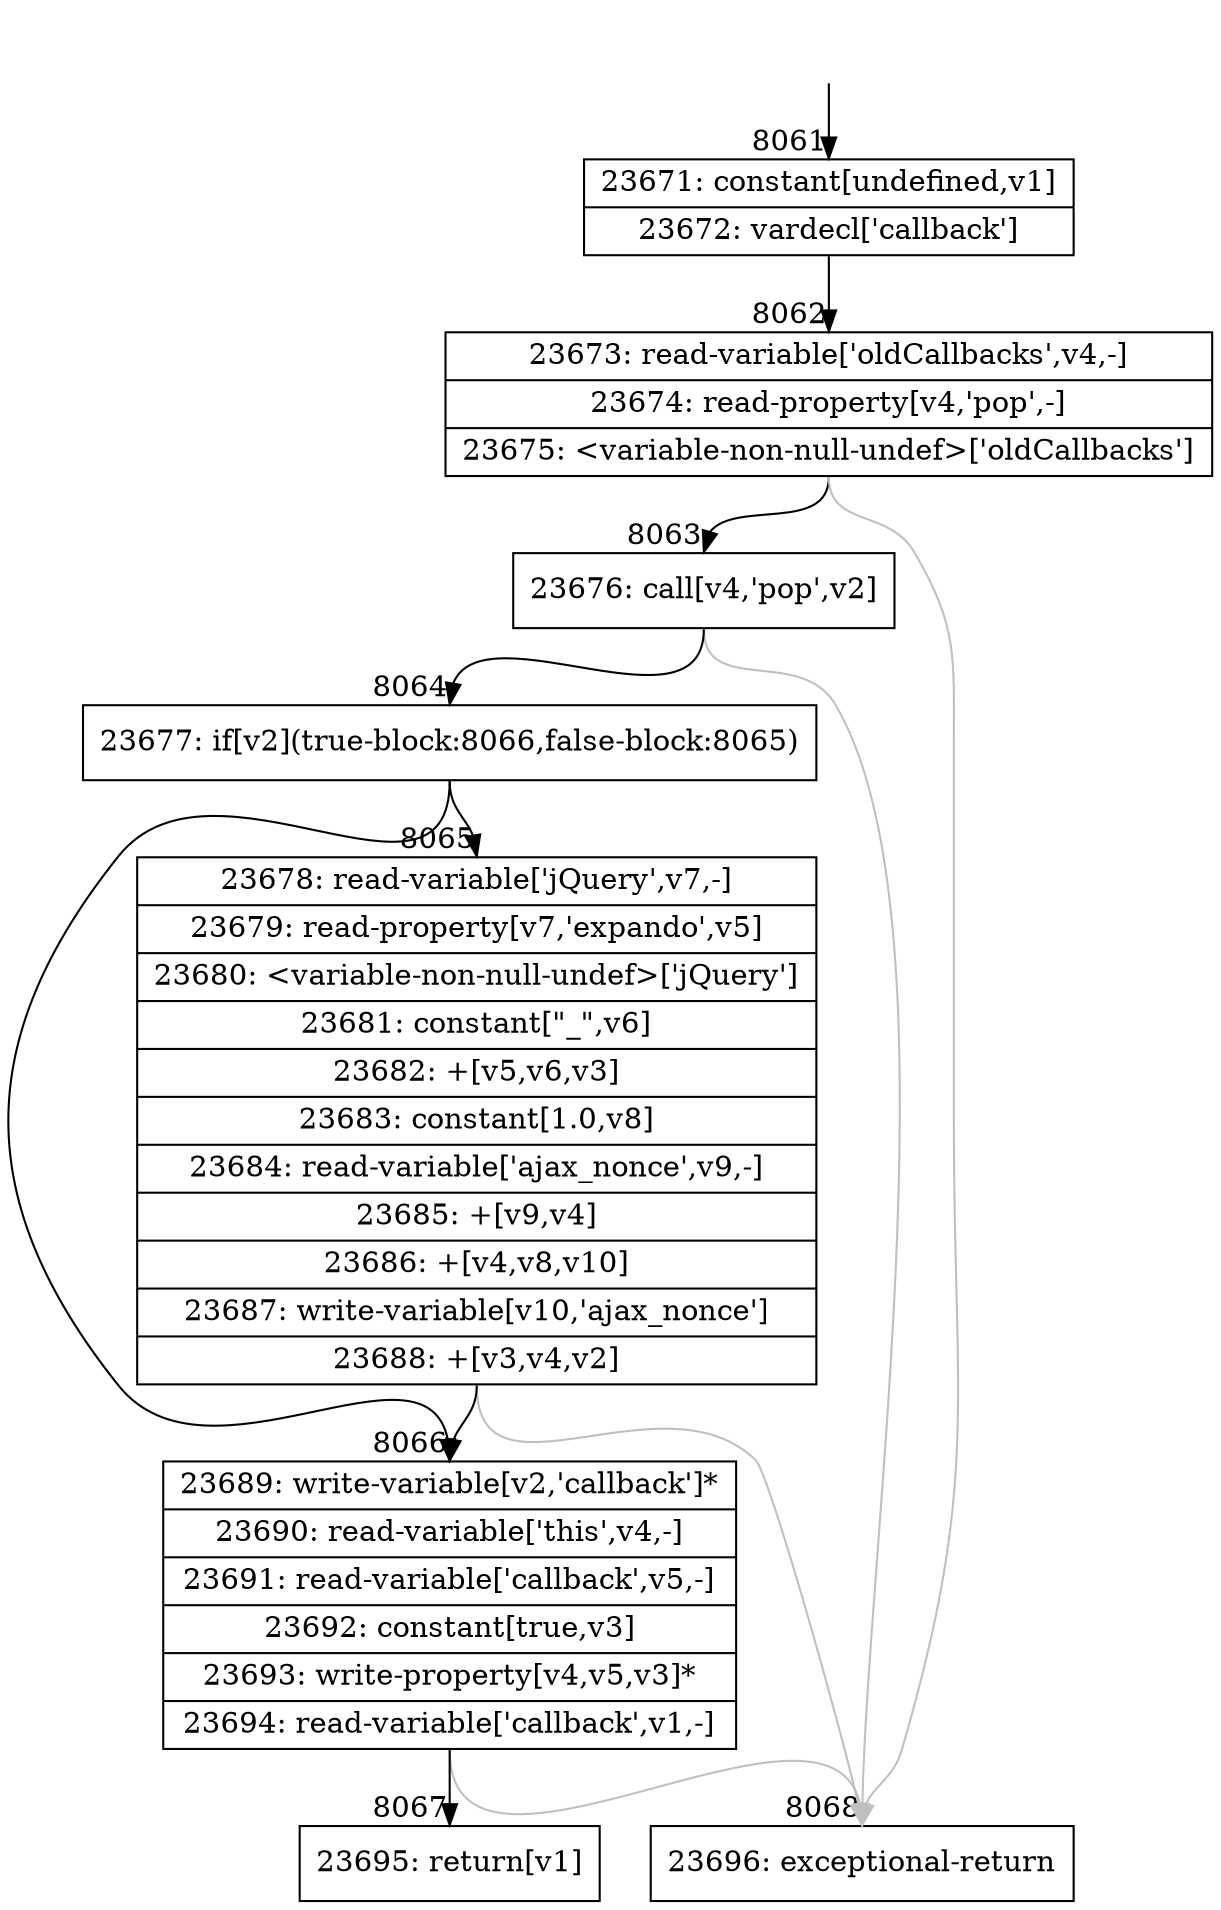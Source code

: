 digraph {
rankdir="TD"
BB_entry501[shape=none,label=""];
BB_entry501 -> BB8061 [tailport=s, headport=n, headlabel="    8061"]
BB8061 [shape=record label="{23671: constant[undefined,v1]|23672: vardecl['callback']}" ] 
BB8061 -> BB8062 [tailport=s, headport=n, headlabel="      8062"]
BB8062 [shape=record label="{23673: read-variable['oldCallbacks',v4,-]|23674: read-property[v4,'pop',-]|23675: \<variable-non-null-undef\>['oldCallbacks']}" ] 
BB8062 -> BB8063 [tailport=s, headport=n, headlabel="      8063"]
BB8062 -> BB8068 [tailport=s, headport=n, color=gray, headlabel="      8068"]
BB8063 [shape=record label="{23676: call[v4,'pop',v2]}" ] 
BB8063 -> BB8064 [tailport=s, headport=n, headlabel="      8064"]
BB8063 -> BB8068 [tailport=s, headport=n, color=gray]
BB8064 [shape=record label="{23677: if[v2](true-block:8066,false-block:8065)}" ] 
BB8064 -> BB8066 [tailport=s, headport=n, headlabel="      8066"]
BB8064 -> BB8065 [tailport=s, headport=n, headlabel="      8065"]
BB8065 [shape=record label="{23678: read-variable['jQuery',v7,-]|23679: read-property[v7,'expando',v5]|23680: \<variable-non-null-undef\>['jQuery']|23681: constant[\"_\",v6]|23682: +[v5,v6,v3]|23683: constant[1.0,v8]|23684: read-variable['ajax_nonce',v9,-]|23685: +[v9,v4]|23686: +[v4,v8,v10]|23687: write-variable[v10,'ajax_nonce']|23688: +[v3,v4,v2]}" ] 
BB8065 -> BB8066 [tailport=s, headport=n]
BB8065 -> BB8068 [tailport=s, headport=n, color=gray]
BB8066 [shape=record label="{23689: write-variable[v2,'callback']*|23690: read-variable['this',v4,-]|23691: read-variable['callback',v5,-]|23692: constant[true,v3]|23693: write-property[v4,v5,v3]*|23694: read-variable['callback',v1,-]}" ] 
BB8066 -> BB8067 [tailport=s, headport=n, headlabel="      8067"]
BB8066 -> BB8068 [tailport=s, headport=n, color=gray]
BB8067 [shape=record label="{23695: return[v1]}" ] 
BB8068 [shape=record label="{23696: exceptional-return}" ] 
}

